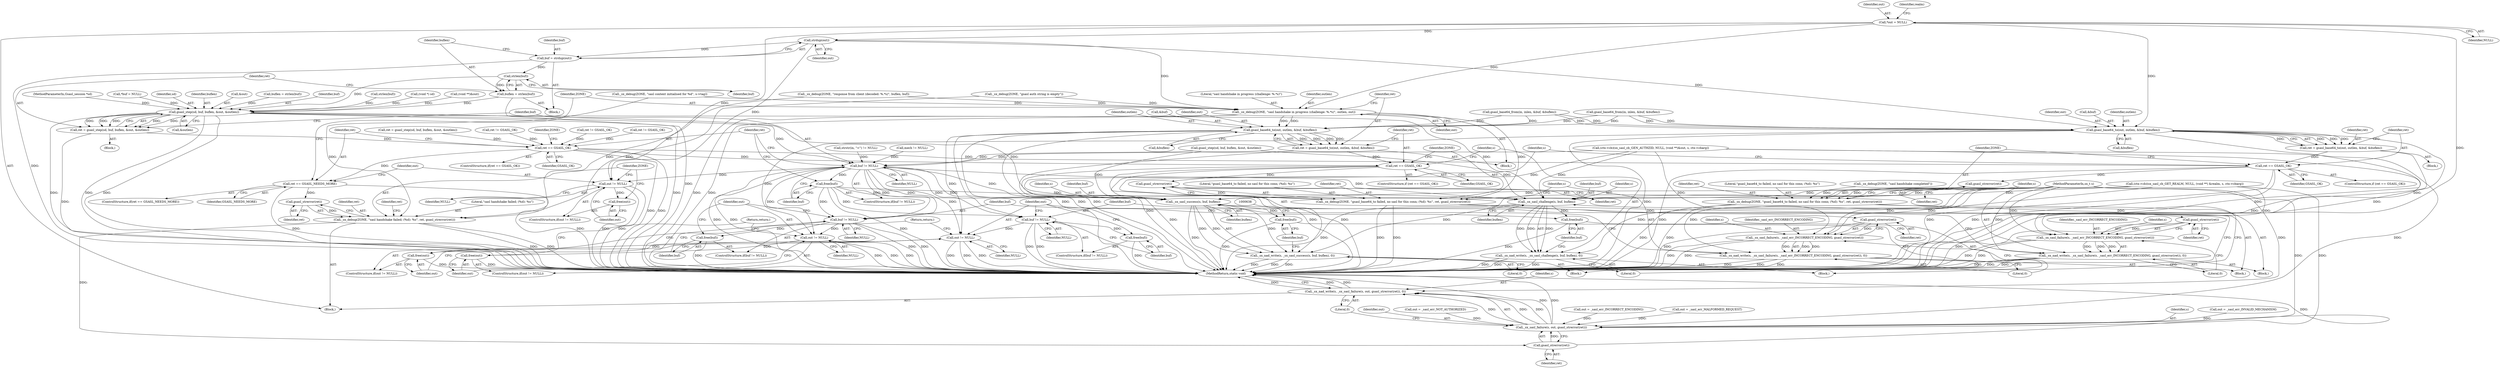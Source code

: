 digraph "0_jabberd2_8416ae54ecefa670534f27a31db71d048b9c7f16_0@API" {
"1000446" [label="(Call,strdup(out))"];
"1000144" [label="(Call,*out = NULL)"];
"1000444" [label="(Call,buf = strdup(out))"];
"1000450" [label="(Call,strlen(buf))"];
"1000448" [label="(Call,buflen = strlen(buf))"];
"1000521" [label="(Call,gsasl_step(sd, buf, buflen, &out, &outlen))"];
"1000519" [label="(Call,ret = gsasl_step(sd, buf, buflen, &out, &outlen))"];
"1000605" [label="(Call,ret == GSASL_OK)"];
"1000622" [label="(Call,ret == GSASL_OK)"];
"1000669" [label="(Call,gsasl_strerror(ret))"];
"1000665" [label="(Call,_sx_debug(ZONE, \"gsasl_base64_to failed, no sasl for this conn; (%d): %s\", ret, gsasl_strerror(ret)))"];
"1000676" [label="(Call,gsasl_strerror(ret))"];
"1000673" [label="(Call,_sx_sasl_failure(s, _sasl_err_INCORRECT_ENCODING, gsasl_strerror(ret)))"];
"1000671" [label="(Call,_sx_nad_write(s, _sx_sasl_failure(s, _sasl_err_INCORRECT_ENCODING, gsasl_strerror(ret)), 0))"];
"1000693" [label="(Call,ret == GSASL_NEEDS_MORE)"];
"1000764" [label="(Call,gsasl_strerror(ret))"];
"1000760" [label="(Call,_sx_debug(ZONE, \"sasl handshake failed; (%d): %s\", ret, gsasl_strerror(ret)))"];
"1000802" [label="(Call,gsasl_strerror(ret))"];
"1000799" [label="(Call,_sx_sasl_failure(s, out, gsasl_strerror(ret)))"];
"1000797" [label="(Call,_sx_nad_write(s, _sx_sasl_failure(s, out, gsasl_strerror(ret)), 0))"];
"1000712" [label="(Call,ret == GSASL_OK)"];
"1000731" [label="(Call,gsasl_strerror(ret))"];
"1000727" [label="(Call,_sx_debug(ZONE, \"gsasl_base64_to failed, no sasl for this conn; (%d): %s\", ret, gsasl_strerror(ret)))"];
"1000738" [label="(Call,gsasl_strerror(ret))"];
"1000735" [label="(Call,_sx_sasl_failure(s, _sasl_err_INCORRECT_ENCODING, gsasl_strerror(ret)))"];
"1000733" [label="(Call,_sx_nad_write(s, _sx_sasl_failure(s, _sasl_err_INCORRECT_ENCODING, gsasl_strerror(ret)), 0))"];
"1000599" [label="(Call,buf != NULL)"];
"1000602" [label="(Call,free(buf))"];
"1000628" [label="(Call,_sx_sasl_success(s, buf, buflen))"];
"1000626" [label="(Call,_sx_nad_write(s, _sx_sasl_success(s, buf, buflen), 0))"];
"1000633" [label="(Call,free(buf))"];
"1000680" [label="(Call,buf != NULL)"];
"1000683" [label="(Call,free(buf))"];
"1000686" [label="(Call,out != NULL)"];
"1000689" [label="(Call,free(out))"];
"1000718" [label="(Call,_sx_sasl_challenge(s, buf, buflen))"];
"1000716" [label="(Call,_sx_nad_write(s, _sx_sasl_challenge(s, buf, buflen), 0))"];
"1000723" [label="(Call,free(buf))"];
"1000742" [label="(Call,buf != NULL)"];
"1000745" [label="(Call,free(buf))"];
"1000748" [label="(Call,out != NULL)"];
"1000751" [label="(Call,free(out))"];
"1000755" [label="(Call,out != NULL)"];
"1000758" [label="(Call,free(out))"];
"1000614" [label="(Call,gsasl_base64_to(out, outlen, &buf, &buflen))"];
"1000612" [label="(Call,ret = gsasl_base64_to(out, outlen, &buf, &buflen))"];
"1000697" [label="(Call,_sx_debug(ZONE, \"sasl handshake in progress (challenge: %.*s)\", outlen, out))"];
"1000704" [label="(Call,gsasl_base64_to(out, outlen, &buf, &buflen))"];
"1000702" [label="(Call,ret = gsasl_base64_to(out, outlen, &buf, &buflen))"];
"1000680" [label="(Call,buf != NULL)"];
"1000471" [label="(Call,_sx_debug(ZONE, \"gsasl auth string is empty\"))"];
"1000445" [label="(Identifier,buf)"];
"1000765" [label="(Identifier,ret)"];
"1000798" [label="(Identifier,s)"];
"1000707" [label="(Call,&buf)"];
"1000447" [label="(Identifier,out)"];
"1000145" [label="(Identifier,out)"];
"1000609" [label="(Call,_sx_debug(ZONE, \"sasl handshake completed\"))"];
"1000735" [label="(Call,_sx_sasl_failure(s, _sasl_err_INCORRECT_ENCODING, gsasl_strerror(ret)))"];
"1000602" [label="(Call,free(buf))"];
"1000617" [label="(Call,&buf)"];
"1000626" [label="(Call,_sx_nad_write(s, _sx_sasl_success(s, buf, buflen), 0))"];
"1000668" [label="(Identifier,ret)"];
"1000705" [label="(Identifier,out)"];
"1000699" [label="(Literal,\"sasl handshake in progress (challenge: %.*s)\")"];
"1000583" [label="(Call,_sx_debug(ZONE, \"response from client (decoded: %.*s)\", buflen, buf))"];
"1000215" [label="(Call,ret != GSASL_OK)"];
"1000797" [label="(Call,_sx_nad_write(s, _sx_sasl_failure(s, out, gsasl_strerror(ret)), 0))"];
"1000423" [label="(Call,(void *) sd)"];
"1000590" [label="(Call,gsasl_step(sd, buf, buflen, &out, &outlen))"];
"1000742" [label="(Call,buf != NULL)"];
"1000634" [label="(Identifier,buf)"];
"1000689" [label="(Call,free(out))"];
"1000718" [label="(Call,_sx_sasl_challenge(s, buf, buflen))"];
"1000601" [label="(Identifier,NULL)"];
"1000433" [label="(Call,(ctx->cb)(sx_sasl_cb_GEN_AUTHZID, NULL, (void **)&out, s, ctx->cbarg))"];
"1000606" [label="(Identifier,ret)"];
"1000599" [label="(Call,buf != NULL)"];
"1000444" [label="(Call,buf = strdup(out))"];
"1000588" [label="(Call,ret = gsasl_step(sd, buf, buflen, &out, &outlen))"];
"1000167" [label="(Block,)"];
"1000789" [label="(Call,out = _sasl_err_INCORRECT_ENCODING)"];
"1000711" [label="(ControlStructure,if (ret == GSASL_OK))"];
"1000734" [label="(Identifier,s)"];
"1000522" [label="(Identifier,sd)"];
"1000533" [label="(Call,gsasl_base64_from(in, inlen, &buf, &buflen))"];
"1000805" [label="(MethodReturn,static void)"];
"1000715" [label="(Block,)"];
"1000146" [label="(Identifier,NULL)"];
"1000690" [label="(Identifier,out)"];
"1000713" [label="(Identifier,ret)"];
"1000681" [label="(Identifier,buf)"];
"1000744" [label="(Identifier,NULL)"];
"1000524" [label="(Identifier,buflen)"];
"1000730" [label="(Identifier,ret)"];
"1000756" [label="(Identifier,out)"];
"1000755" [label="(Call,out != NULL)"];
"1000598" [label="(ControlStructure,if(buf != NULL))"];
"1000739" [label="(Identifier,ret)"];
"1000794" [label="(Call,out = _sasl_err_MALFORMED_REQUEST)"];
"1000693" [label="(Call,ret == GSASL_NEEDS_MORE)"];
"1000610" [label="(Identifier,ZONE)"];
"1000695" [label="(Identifier,GSASL_NEEDS_MORE)"];
"1000126" [label="(Block,)"];
"1000120" [label="(MethodParameterIn,sx_t s)"];
"1000692" [label="(ControlStructure,if(ret == GSASL_NEEDS_MORE))"];
"1000762" [label="(Literal,\"sasl handshake failed; (%d): %s\")"];
"1000525" [label="(Call,&out)"];
"1000600" [label="(Identifier,buf)"];
"1000764" [label="(Call,gsasl_strerror(ret))"];
"1000717" [label="(Identifier,s)"];
"1000630" [label="(Identifier,buf)"];
"1000753" [label="(Return,return;)"];
"1000700" [label="(Identifier,outlen)"];
"1000521" [label="(Call,gsasl_step(sd, buf, buflen, &out, &outlen))"];
"1000520" [label="(Identifier,ret)"];
"1000803" [label="(Identifier,ret)"];
"1000675" [label="(Identifier,_sasl_err_INCORRECT_ENCODING)"];
"1000722" [label="(Literal,0)"];
"1000622" [label="(Call,ret == GSASL_OK)"];
"1000799" [label="(Call,_sx_sasl_failure(s, out, gsasl_strerror(ret)))"];
"1000448" [label="(Call,buflen = strlen(buf))"];
"1000679" [label="(ControlStructure,if(buf != NULL))"];
"1000527" [label="(Call,&outlen)"];
"1000409" [label="(Call,_sx_debug(ZONE, \"sasl context initialised for %d\", s->tag))"];
"1000122" [label="(MethodParameterIn,Gsasl_session *sd)"];
"1000698" [label="(Identifier,ZONE)"];
"1000616" [label="(Identifier,outlen)"];
"1000608" [label="(Block,)"];
"1000633" [label="(Call,free(buf))"];
"1000714" [label="(Identifier,GSASL_OK)"];
"1000628" [label="(Call,_sx_sasl_success(s, buf, buflen))"];
"1000697" [label="(Call,_sx_debug(ZONE, \"sasl handshake in progress (challenge: %.*s)\", outlen, out))"];
"1000733" [label="(Call,_sx_nad_write(s, _sx_sasl_failure(s, _sasl_err_INCORRECT_ENCODING, gsasl_strerror(ret)), 0))"];
"1000631" [label="(Identifier,buflen)"];
"1000737" [label="(Identifier,_sasl_err_INCORRECT_ENCODING)"];
"1000720" [label="(Identifier,buf)"];
"1000607" [label="(Identifier,GSASL_OK)"];
"1000723" [label="(Call,free(buf))"];
"1000149" [label="(Identifier,realm)"];
"1000519" [label="(Call,ret = gsasl_step(sd, buf, buflen, &out, &outlen))"];
"1000632" [label="(Literal,0)"];
"1000164" [label="(Call,mech != NULL)"];
"1000800" [label="(Identifier,s)"];
"1000685" [label="(ControlStructure,if(out != NULL))"];
"1000684" [label="(Identifier,buf)"];
"1000613" [label="(Identifier,ret)"];
"1000604" [label="(ControlStructure,if(ret == GSASL_OK))"];
"1000802" [label="(Call,gsasl_strerror(ret))"];
"1000757" [label="(Identifier,NULL)"];
"1000763" [label="(Identifier,ret)"];
"1000740" [label="(Literal,0)"];
"1000629" [label="(Identifier,s)"];
"1000605" [label="(Call,ret == GSASL_OK)"];
"1000674" [label="(Identifier,s)"];
"1000767" [label="(Identifier,ret)"];
"1000741" [label="(ControlStructure,if(buf != NULL))"];
"1000614" [label="(Call,gsasl_base64_to(out, outlen, &buf, &buflen))"];
"1000736" [label="(Identifier,s)"];
"1000612" [label="(Call,ret = gsasl_base64_to(out, outlen, &buf, &buflen))"];
"1000667" [label="(Literal,\"gsasl_base64_to failed, no sasl for this conn; (%d): %s\")"];
"1000758" [label="(Call,free(out))"];
"1000784" [label="(Call,out = _sasl_err_INVALID_MECHANISM)"];
"1000676" [label="(Call,gsasl_strerror(ret))"];
"1000745" [label="(Call,free(buf))"];
"1000749" [label="(Identifier,out)"];
"1000673" [label="(Call,_sx_sasl_failure(s, _sasl_err_INCORRECT_ENCODING, gsasl_strerror(ret)))"];
"1000696" [label="(Block,)"];
"1000702" [label="(Call,ret = gsasl_base64_to(out, outlen, &buf, &buflen))"];
"1000761" [label="(Identifier,ZONE)"];
"1000446" [label="(Call,strdup(out))"];
"1000677" [label="(Identifier,ret)"];
"1000686" [label="(Call,out != NULL)"];
"1000804" [label="(Literal,0)"];
"1000234" [label="(Call,(ctx->cb)(sx_sasl_cb_GET_REALM, NULL, (void **) &realm, s, ctx->cbarg))"];
"1000140" [label="(Call,*buf = NULL)"];
"1000704" [label="(Call,gsasl_base64_to(out, outlen, &buf, &buflen))"];
"1000751" [label="(Call,free(out))"];
"1000672" [label="(Identifier,s)"];
"1000687" [label="(Identifier,out)"];
"1000144" [label="(Call,*out = NULL)"];
"1000523" [label="(Identifier,buf)"];
"1000748" [label="(Call,out != NULL)"];
"1000754" [label="(ControlStructure,if(out != NULL))"];
"1000759" [label="(Identifier,out)"];
"1000436" [label="(Call,(void **)&out)"];
"1000752" [label="(Identifier,out)"];
"1000731" [label="(Call,gsasl_strerror(ret))"];
"1000716" [label="(Call,_sx_nad_write(s, _sx_sasl_challenge(s, buf, buflen), 0))"];
"1000451" [label="(Identifier,buf)"];
"1000670" [label="(Identifier,ret)"];
"1000449" [label="(Identifier,buflen)"];
"1000719" [label="(Identifier,s)"];
"1000743" [label="(Identifier,buf)"];
"1000664" [label="(Block,)"];
"1000738" [label="(Call,gsasl_strerror(ret))"];
"1000678" [label="(Literal,0)"];
"1000432" [label="(Block,)"];
"1000450" [label="(Call,strlen(buf))"];
"1000625" [label="(Block,)"];
"1000541" [label="(Call,ret != GSASL_OK)"];
"1000801" [label="(Identifier,out)"];
"1000619" [label="(Call,&buflen)"];
"1000732" [label="(Identifier,ret)"];
"1000701" [label="(Identifier,out)"];
"1000627" [label="(Identifier,s)"];
"1000480" [label="(Call,strlen(buf))"];
"1000615" [label="(Identifier,out)"];
"1000682" [label="(Identifier,NULL)"];
"1000694" [label="(Identifier,ret)"];
"1000455" [label="(Call,strstr(in, \"<\") != NULL)"];
"1000712" [label="(Call,ret == GSASL_OK)"];
"1000478" [label="(Call,buflen = strlen(buf))"];
"1000603" [label="(Identifier,buf)"];
"1000724" [label="(Identifier,buf)"];
"1000706" [label="(Identifier,outlen)"];
"1000623" [label="(Identifier,ret)"];
"1000691" [label="(Return,return;)"];
"1000729" [label="(Literal,\"gsasl_base64_to failed, no sasl for this conn; (%d): %s\")"];
"1000665" [label="(Call,_sx_debug(ZONE, \"gsasl_base64_to failed, no sasl for this conn; (%d): %s\", ret, gsasl_strerror(ret)))"];
"1000709" [label="(Call,&buflen)"];
"1000671" [label="(Call,_sx_nad_write(s, _sx_sasl_failure(s, _sasl_err_INCORRECT_ENCODING, gsasl_strerror(ret)), 0))"];
"1000486" [label="(Call,gsasl_base64_from(in, inlen, &buf, &buflen))"];
"1000669" [label="(Call,gsasl_strerror(ret))"];
"1000624" [label="(Identifier,GSASL_OK)"];
"1000760" [label="(Call,_sx_debug(ZONE, \"sasl handshake failed; (%d): %s\", ret, gsasl_strerror(ret)))"];
"1000728" [label="(Identifier,ZONE)"];
"1000721" [label="(Identifier,buflen)"];
"1000750" [label="(Identifier,NULL)"];
"1000494" [label="(Call,ret != GSASL_OK)"];
"1000688" [label="(Identifier,NULL)"];
"1000703" [label="(Identifier,ret)"];
"1000727" [label="(Call,_sx_debug(ZONE, \"gsasl_base64_to failed, no sasl for this conn; (%d): %s\", ret, gsasl_strerror(ret)))"];
"1000621" [label="(ControlStructure,if (ret == GSASL_OK))"];
"1000778" [label="(Call,out = _sasl_err_NOT_AUTHORIZED)"];
"1000747" [label="(ControlStructure,if(out != NULL))"];
"1000746" [label="(Identifier,buf)"];
"1000666" [label="(Identifier,ZONE)"];
"1000726" [label="(Block,)"];
"1000683" [label="(Call,free(buf))"];
"1000446" -> "1000444"  [label="AST: "];
"1000446" -> "1000447"  [label="CFG: "];
"1000447" -> "1000446"  [label="AST: "];
"1000444" -> "1000446"  [label="CFG: "];
"1000446" -> "1000444"  [label="DDG: "];
"1000144" -> "1000446"  [label="DDG: "];
"1000446" -> "1000614"  [label="DDG: "];
"1000446" -> "1000697"  [label="DDG: "];
"1000446" -> "1000755"  [label="DDG: "];
"1000144" -> "1000126"  [label="AST: "];
"1000144" -> "1000146"  [label="CFG: "];
"1000145" -> "1000144"  [label="AST: "];
"1000146" -> "1000144"  [label="AST: "];
"1000149" -> "1000144"  [label="CFG: "];
"1000144" -> "1000805"  [label="DDG: "];
"1000144" -> "1000614"  [label="DDG: "];
"1000144" -> "1000697"  [label="DDG: "];
"1000144" -> "1000755"  [label="DDG: "];
"1000444" -> "1000432"  [label="AST: "];
"1000445" -> "1000444"  [label="AST: "];
"1000449" -> "1000444"  [label="CFG: "];
"1000444" -> "1000805"  [label="DDG: "];
"1000444" -> "1000450"  [label="DDG: "];
"1000450" -> "1000448"  [label="AST: "];
"1000450" -> "1000451"  [label="CFG: "];
"1000451" -> "1000450"  [label="AST: "];
"1000448" -> "1000450"  [label="CFG: "];
"1000450" -> "1000448"  [label="DDG: "];
"1000450" -> "1000521"  [label="DDG: "];
"1000448" -> "1000432"  [label="AST: "];
"1000449" -> "1000448"  [label="AST: "];
"1000520" -> "1000448"  [label="CFG: "];
"1000448" -> "1000805"  [label="DDG: "];
"1000448" -> "1000521"  [label="DDG: "];
"1000521" -> "1000519"  [label="AST: "];
"1000521" -> "1000527"  [label="CFG: "];
"1000522" -> "1000521"  [label="AST: "];
"1000523" -> "1000521"  [label="AST: "];
"1000524" -> "1000521"  [label="AST: "];
"1000525" -> "1000521"  [label="AST: "];
"1000527" -> "1000521"  [label="AST: "];
"1000519" -> "1000521"  [label="CFG: "];
"1000521" -> "1000805"  [label="DDG: "];
"1000521" -> "1000805"  [label="DDG: "];
"1000521" -> "1000805"  [label="DDG: "];
"1000521" -> "1000805"  [label="DDG: "];
"1000521" -> "1000519"  [label="DDG: "];
"1000521" -> "1000519"  [label="DDG: "];
"1000521" -> "1000519"  [label="DDG: "];
"1000521" -> "1000519"  [label="DDG: "];
"1000521" -> "1000519"  [label="DDG: "];
"1000423" -> "1000521"  [label="DDG: "];
"1000122" -> "1000521"  [label="DDG: "];
"1000140" -> "1000521"  [label="DDG: "];
"1000480" -> "1000521"  [label="DDG: "];
"1000478" -> "1000521"  [label="DDG: "];
"1000436" -> "1000521"  [label="DDG: "];
"1000521" -> "1000599"  [label="DDG: "];
"1000521" -> "1000628"  [label="DDG: "];
"1000521" -> "1000718"  [label="DDG: "];
"1000519" -> "1000167"  [label="AST: "];
"1000520" -> "1000519"  [label="AST: "];
"1000600" -> "1000519"  [label="CFG: "];
"1000519" -> "1000805"  [label="DDG: "];
"1000519" -> "1000605"  [label="DDG: "];
"1000605" -> "1000604"  [label="AST: "];
"1000605" -> "1000607"  [label="CFG: "];
"1000606" -> "1000605"  [label="AST: "];
"1000607" -> "1000605"  [label="AST: "];
"1000610" -> "1000605"  [label="CFG: "];
"1000694" -> "1000605"  [label="CFG: "];
"1000605" -> "1000805"  [label="DDG: "];
"1000605" -> "1000805"  [label="DDG: "];
"1000588" -> "1000605"  [label="DDG: "];
"1000494" -> "1000605"  [label="DDG: "];
"1000215" -> "1000605"  [label="DDG: "];
"1000541" -> "1000605"  [label="DDG: "];
"1000605" -> "1000622"  [label="DDG: "];
"1000605" -> "1000693"  [label="DDG: "];
"1000605" -> "1000712"  [label="DDG: "];
"1000622" -> "1000621"  [label="AST: "];
"1000622" -> "1000624"  [label="CFG: "];
"1000623" -> "1000622"  [label="AST: "];
"1000624" -> "1000622"  [label="AST: "];
"1000627" -> "1000622"  [label="CFG: "];
"1000666" -> "1000622"  [label="CFG: "];
"1000622" -> "1000805"  [label="DDG: "];
"1000622" -> "1000805"  [label="DDG: "];
"1000622" -> "1000805"  [label="DDG: "];
"1000612" -> "1000622"  [label="DDG: "];
"1000622" -> "1000669"  [label="DDG: "];
"1000669" -> "1000665"  [label="AST: "];
"1000669" -> "1000670"  [label="CFG: "];
"1000670" -> "1000669"  [label="AST: "];
"1000665" -> "1000669"  [label="CFG: "];
"1000669" -> "1000665"  [label="DDG: "];
"1000665" -> "1000664"  [label="AST: "];
"1000666" -> "1000665"  [label="AST: "];
"1000667" -> "1000665"  [label="AST: "];
"1000668" -> "1000665"  [label="AST: "];
"1000672" -> "1000665"  [label="CFG: "];
"1000665" -> "1000805"  [label="DDG: "];
"1000665" -> "1000805"  [label="DDG: "];
"1000609" -> "1000665"  [label="DDG: "];
"1000665" -> "1000676"  [label="DDG: "];
"1000676" -> "1000673"  [label="AST: "];
"1000676" -> "1000677"  [label="CFG: "];
"1000677" -> "1000676"  [label="AST: "];
"1000673" -> "1000676"  [label="CFG: "];
"1000676" -> "1000805"  [label="DDG: "];
"1000676" -> "1000673"  [label="DDG: "];
"1000673" -> "1000671"  [label="AST: "];
"1000674" -> "1000673"  [label="AST: "];
"1000675" -> "1000673"  [label="AST: "];
"1000678" -> "1000673"  [label="CFG: "];
"1000673" -> "1000805"  [label="DDG: "];
"1000673" -> "1000805"  [label="DDG: "];
"1000673" -> "1000671"  [label="DDG: "];
"1000673" -> "1000671"  [label="DDG: "];
"1000673" -> "1000671"  [label="DDG: "];
"1000433" -> "1000673"  [label="DDG: "];
"1000120" -> "1000673"  [label="DDG: "];
"1000234" -> "1000673"  [label="DDG: "];
"1000671" -> "1000664"  [label="AST: "];
"1000671" -> "1000678"  [label="CFG: "];
"1000672" -> "1000671"  [label="AST: "];
"1000678" -> "1000671"  [label="AST: "];
"1000681" -> "1000671"  [label="CFG: "];
"1000671" -> "1000805"  [label="DDG: "];
"1000671" -> "1000805"  [label="DDG: "];
"1000671" -> "1000805"  [label="DDG: "];
"1000120" -> "1000671"  [label="DDG: "];
"1000693" -> "1000692"  [label="AST: "];
"1000693" -> "1000695"  [label="CFG: "];
"1000694" -> "1000693"  [label="AST: "];
"1000695" -> "1000693"  [label="AST: "];
"1000698" -> "1000693"  [label="CFG: "];
"1000756" -> "1000693"  [label="CFG: "];
"1000693" -> "1000805"  [label="DDG: "];
"1000693" -> "1000805"  [label="DDG: "];
"1000693" -> "1000764"  [label="DDG: "];
"1000764" -> "1000760"  [label="AST: "];
"1000764" -> "1000765"  [label="CFG: "];
"1000765" -> "1000764"  [label="AST: "];
"1000760" -> "1000764"  [label="CFG: "];
"1000764" -> "1000760"  [label="DDG: "];
"1000760" -> "1000126"  [label="AST: "];
"1000761" -> "1000760"  [label="AST: "];
"1000762" -> "1000760"  [label="AST: "];
"1000763" -> "1000760"  [label="AST: "];
"1000767" -> "1000760"  [label="CFG: "];
"1000760" -> "1000805"  [label="DDG: "];
"1000760" -> "1000805"  [label="DDG: "];
"1000471" -> "1000760"  [label="DDG: "];
"1000583" -> "1000760"  [label="DDG: "];
"1000409" -> "1000760"  [label="DDG: "];
"1000760" -> "1000802"  [label="DDG: "];
"1000802" -> "1000799"  [label="AST: "];
"1000802" -> "1000803"  [label="CFG: "];
"1000803" -> "1000802"  [label="AST: "];
"1000799" -> "1000802"  [label="CFG: "];
"1000802" -> "1000805"  [label="DDG: "];
"1000802" -> "1000799"  [label="DDG: "];
"1000799" -> "1000797"  [label="AST: "];
"1000800" -> "1000799"  [label="AST: "];
"1000801" -> "1000799"  [label="AST: "];
"1000804" -> "1000799"  [label="CFG: "];
"1000799" -> "1000805"  [label="DDG: "];
"1000799" -> "1000805"  [label="DDG: "];
"1000799" -> "1000797"  [label="DDG: "];
"1000799" -> "1000797"  [label="DDG: "];
"1000799" -> "1000797"  [label="DDG: "];
"1000433" -> "1000799"  [label="DDG: "];
"1000120" -> "1000799"  [label="DDG: "];
"1000234" -> "1000799"  [label="DDG: "];
"1000784" -> "1000799"  [label="DDG: "];
"1000789" -> "1000799"  [label="DDG: "];
"1000794" -> "1000799"  [label="DDG: "];
"1000778" -> "1000799"  [label="DDG: "];
"1000797" -> "1000126"  [label="AST: "];
"1000797" -> "1000804"  [label="CFG: "];
"1000798" -> "1000797"  [label="AST: "];
"1000804" -> "1000797"  [label="AST: "];
"1000805" -> "1000797"  [label="CFG: "];
"1000797" -> "1000805"  [label="DDG: "];
"1000797" -> "1000805"  [label="DDG: "];
"1000797" -> "1000805"  [label="DDG: "];
"1000120" -> "1000797"  [label="DDG: "];
"1000712" -> "1000711"  [label="AST: "];
"1000712" -> "1000714"  [label="CFG: "];
"1000713" -> "1000712"  [label="AST: "];
"1000714" -> "1000712"  [label="AST: "];
"1000717" -> "1000712"  [label="CFG: "];
"1000728" -> "1000712"  [label="CFG: "];
"1000712" -> "1000805"  [label="DDG: "];
"1000712" -> "1000805"  [label="DDG: "];
"1000712" -> "1000805"  [label="DDG: "];
"1000702" -> "1000712"  [label="DDG: "];
"1000712" -> "1000731"  [label="DDG: "];
"1000731" -> "1000727"  [label="AST: "];
"1000731" -> "1000732"  [label="CFG: "];
"1000732" -> "1000731"  [label="AST: "];
"1000727" -> "1000731"  [label="CFG: "];
"1000731" -> "1000727"  [label="DDG: "];
"1000727" -> "1000726"  [label="AST: "];
"1000728" -> "1000727"  [label="AST: "];
"1000729" -> "1000727"  [label="AST: "];
"1000730" -> "1000727"  [label="AST: "];
"1000734" -> "1000727"  [label="CFG: "];
"1000727" -> "1000805"  [label="DDG: "];
"1000727" -> "1000805"  [label="DDG: "];
"1000697" -> "1000727"  [label="DDG: "];
"1000727" -> "1000738"  [label="DDG: "];
"1000738" -> "1000735"  [label="AST: "];
"1000738" -> "1000739"  [label="CFG: "];
"1000739" -> "1000738"  [label="AST: "];
"1000735" -> "1000738"  [label="CFG: "];
"1000738" -> "1000805"  [label="DDG: "];
"1000738" -> "1000735"  [label="DDG: "];
"1000735" -> "1000733"  [label="AST: "];
"1000736" -> "1000735"  [label="AST: "];
"1000737" -> "1000735"  [label="AST: "];
"1000740" -> "1000735"  [label="CFG: "];
"1000735" -> "1000805"  [label="DDG: "];
"1000735" -> "1000805"  [label="DDG: "];
"1000735" -> "1000733"  [label="DDG: "];
"1000735" -> "1000733"  [label="DDG: "];
"1000735" -> "1000733"  [label="DDG: "];
"1000433" -> "1000735"  [label="DDG: "];
"1000120" -> "1000735"  [label="DDG: "];
"1000234" -> "1000735"  [label="DDG: "];
"1000733" -> "1000726"  [label="AST: "];
"1000733" -> "1000740"  [label="CFG: "];
"1000734" -> "1000733"  [label="AST: "];
"1000740" -> "1000733"  [label="AST: "];
"1000743" -> "1000733"  [label="CFG: "];
"1000733" -> "1000805"  [label="DDG: "];
"1000733" -> "1000805"  [label="DDG: "];
"1000733" -> "1000805"  [label="DDG: "];
"1000120" -> "1000733"  [label="DDG: "];
"1000599" -> "1000598"  [label="AST: "];
"1000599" -> "1000601"  [label="CFG: "];
"1000600" -> "1000599"  [label="AST: "];
"1000601" -> "1000599"  [label="AST: "];
"1000603" -> "1000599"  [label="CFG: "];
"1000606" -> "1000599"  [label="CFG: "];
"1000599" -> "1000805"  [label="DDG: "];
"1000599" -> "1000805"  [label="DDG: "];
"1000590" -> "1000599"  [label="DDG: "];
"1000455" -> "1000599"  [label="DDG: "];
"1000164" -> "1000599"  [label="DDG: "];
"1000433" -> "1000599"  [label="DDG: "];
"1000599" -> "1000602"  [label="DDG: "];
"1000599" -> "1000628"  [label="DDG: "];
"1000599" -> "1000680"  [label="DDG: "];
"1000599" -> "1000680"  [label="DDG: "];
"1000599" -> "1000686"  [label="DDG: "];
"1000599" -> "1000718"  [label="DDG: "];
"1000599" -> "1000742"  [label="DDG: "];
"1000599" -> "1000742"  [label="DDG: "];
"1000599" -> "1000748"  [label="DDG: "];
"1000599" -> "1000755"  [label="DDG: "];
"1000602" -> "1000598"  [label="AST: "];
"1000602" -> "1000603"  [label="CFG: "];
"1000603" -> "1000602"  [label="AST: "];
"1000606" -> "1000602"  [label="CFG: "];
"1000602" -> "1000805"  [label="DDG: "];
"1000602" -> "1000628"  [label="DDG: "];
"1000602" -> "1000680"  [label="DDG: "];
"1000602" -> "1000718"  [label="DDG: "];
"1000602" -> "1000742"  [label="DDG: "];
"1000628" -> "1000626"  [label="AST: "];
"1000628" -> "1000631"  [label="CFG: "];
"1000629" -> "1000628"  [label="AST: "];
"1000630" -> "1000628"  [label="AST: "];
"1000631" -> "1000628"  [label="AST: "];
"1000632" -> "1000628"  [label="CFG: "];
"1000628" -> "1000805"  [label="DDG: "];
"1000628" -> "1000626"  [label="DDG: "];
"1000628" -> "1000626"  [label="DDG: "];
"1000628" -> "1000626"  [label="DDG: "];
"1000433" -> "1000628"  [label="DDG: "];
"1000120" -> "1000628"  [label="DDG: "];
"1000234" -> "1000628"  [label="DDG: "];
"1000590" -> "1000628"  [label="DDG: "];
"1000628" -> "1000633"  [label="DDG: "];
"1000626" -> "1000625"  [label="AST: "];
"1000626" -> "1000632"  [label="CFG: "];
"1000627" -> "1000626"  [label="AST: "];
"1000632" -> "1000626"  [label="AST: "];
"1000634" -> "1000626"  [label="CFG: "];
"1000626" -> "1000805"  [label="DDG: "];
"1000626" -> "1000805"  [label="DDG: "];
"1000626" -> "1000805"  [label="DDG: "];
"1000120" -> "1000626"  [label="DDG: "];
"1000633" -> "1000625"  [label="AST: "];
"1000633" -> "1000634"  [label="CFG: "];
"1000634" -> "1000633"  [label="AST: "];
"1000638" -> "1000633"  [label="CFG: "];
"1000633" -> "1000805"  [label="DDG: "];
"1000680" -> "1000679"  [label="AST: "];
"1000680" -> "1000682"  [label="CFG: "];
"1000681" -> "1000680"  [label="AST: "];
"1000682" -> "1000680"  [label="AST: "];
"1000684" -> "1000680"  [label="CFG: "];
"1000687" -> "1000680"  [label="CFG: "];
"1000680" -> "1000805"  [label="DDG: "];
"1000680" -> "1000805"  [label="DDG: "];
"1000680" -> "1000683"  [label="DDG: "];
"1000680" -> "1000686"  [label="DDG: "];
"1000683" -> "1000679"  [label="AST: "];
"1000683" -> "1000684"  [label="CFG: "];
"1000684" -> "1000683"  [label="AST: "];
"1000687" -> "1000683"  [label="CFG: "];
"1000683" -> "1000805"  [label="DDG: "];
"1000686" -> "1000685"  [label="AST: "];
"1000686" -> "1000688"  [label="CFG: "];
"1000687" -> "1000686"  [label="AST: "];
"1000688" -> "1000686"  [label="AST: "];
"1000690" -> "1000686"  [label="CFG: "];
"1000691" -> "1000686"  [label="CFG: "];
"1000686" -> "1000805"  [label="DDG: "];
"1000686" -> "1000805"  [label="DDG: "];
"1000686" -> "1000805"  [label="DDG: "];
"1000614" -> "1000686"  [label="DDG: "];
"1000686" -> "1000689"  [label="DDG: "];
"1000689" -> "1000685"  [label="AST: "];
"1000689" -> "1000690"  [label="CFG: "];
"1000690" -> "1000689"  [label="AST: "];
"1000691" -> "1000689"  [label="CFG: "];
"1000689" -> "1000805"  [label="DDG: "];
"1000718" -> "1000716"  [label="AST: "];
"1000718" -> "1000721"  [label="CFG: "];
"1000719" -> "1000718"  [label="AST: "];
"1000720" -> "1000718"  [label="AST: "];
"1000721" -> "1000718"  [label="AST: "];
"1000722" -> "1000718"  [label="CFG: "];
"1000718" -> "1000805"  [label="DDG: "];
"1000718" -> "1000716"  [label="DDG: "];
"1000718" -> "1000716"  [label="DDG: "];
"1000718" -> "1000716"  [label="DDG: "];
"1000433" -> "1000718"  [label="DDG: "];
"1000120" -> "1000718"  [label="DDG: "];
"1000234" -> "1000718"  [label="DDG: "];
"1000590" -> "1000718"  [label="DDG: "];
"1000718" -> "1000723"  [label="DDG: "];
"1000716" -> "1000715"  [label="AST: "];
"1000716" -> "1000722"  [label="CFG: "];
"1000717" -> "1000716"  [label="AST: "];
"1000722" -> "1000716"  [label="AST: "];
"1000724" -> "1000716"  [label="CFG: "];
"1000716" -> "1000805"  [label="DDG: "];
"1000716" -> "1000805"  [label="DDG: "];
"1000716" -> "1000805"  [label="DDG: "];
"1000120" -> "1000716"  [label="DDG: "];
"1000723" -> "1000715"  [label="AST: "];
"1000723" -> "1000724"  [label="CFG: "];
"1000724" -> "1000723"  [label="AST: "];
"1000749" -> "1000723"  [label="CFG: "];
"1000723" -> "1000805"  [label="DDG: "];
"1000742" -> "1000741"  [label="AST: "];
"1000742" -> "1000744"  [label="CFG: "];
"1000743" -> "1000742"  [label="AST: "];
"1000744" -> "1000742"  [label="AST: "];
"1000746" -> "1000742"  [label="CFG: "];
"1000749" -> "1000742"  [label="CFG: "];
"1000742" -> "1000805"  [label="DDG: "];
"1000742" -> "1000805"  [label="DDG: "];
"1000742" -> "1000745"  [label="DDG: "];
"1000742" -> "1000748"  [label="DDG: "];
"1000745" -> "1000741"  [label="AST: "];
"1000745" -> "1000746"  [label="CFG: "];
"1000746" -> "1000745"  [label="AST: "];
"1000749" -> "1000745"  [label="CFG: "];
"1000745" -> "1000805"  [label="DDG: "];
"1000748" -> "1000747"  [label="AST: "];
"1000748" -> "1000750"  [label="CFG: "];
"1000749" -> "1000748"  [label="AST: "];
"1000750" -> "1000748"  [label="AST: "];
"1000752" -> "1000748"  [label="CFG: "];
"1000753" -> "1000748"  [label="CFG: "];
"1000748" -> "1000805"  [label="DDG: "];
"1000748" -> "1000805"  [label="DDG: "];
"1000748" -> "1000805"  [label="DDG: "];
"1000704" -> "1000748"  [label="DDG: "];
"1000748" -> "1000751"  [label="DDG: "];
"1000751" -> "1000747"  [label="AST: "];
"1000751" -> "1000752"  [label="CFG: "];
"1000752" -> "1000751"  [label="AST: "];
"1000753" -> "1000751"  [label="CFG: "];
"1000751" -> "1000805"  [label="DDG: "];
"1000755" -> "1000754"  [label="AST: "];
"1000755" -> "1000757"  [label="CFG: "];
"1000756" -> "1000755"  [label="AST: "];
"1000757" -> "1000755"  [label="AST: "];
"1000759" -> "1000755"  [label="CFG: "];
"1000761" -> "1000755"  [label="CFG: "];
"1000755" -> "1000805"  [label="DDG: "];
"1000755" -> "1000805"  [label="DDG: "];
"1000755" -> "1000758"  [label="DDG: "];
"1000758" -> "1000754"  [label="AST: "];
"1000758" -> "1000759"  [label="CFG: "];
"1000759" -> "1000758"  [label="AST: "];
"1000761" -> "1000758"  [label="CFG: "];
"1000614" -> "1000612"  [label="AST: "];
"1000614" -> "1000619"  [label="CFG: "];
"1000615" -> "1000614"  [label="AST: "];
"1000616" -> "1000614"  [label="AST: "];
"1000617" -> "1000614"  [label="AST: "];
"1000619" -> "1000614"  [label="AST: "];
"1000612" -> "1000614"  [label="CFG: "];
"1000614" -> "1000805"  [label="DDG: "];
"1000614" -> "1000805"  [label="DDG: "];
"1000614" -> "1000805"  [label="DDG: "];
"1000614" -> "1000612"  [label="DDG: "];
"1000614" -> "1000612"  [label="DDG: "];
"1000614" -> "1000612"  [label="DDG: "];
"1000614" -> "1000612"  [label="DDG: "];
"1000486" -> "1000614"  [label="DDG: "];
"1000486" -> "1000614"  [label="DDG: "];
"1000533" -> "1000614"  [label="DDG: "];
"1000533" -> "1000614"  [label="DDG: "];
"1000612" -> "1000608"  [label="AST: "];
"1000613" -> "1000612"  [label="AST: "];
"1000623" -> "1000612"  [label="CFG: "];
"1000612" -> "1000805"  [label="DDG: "];
"1000697" -> "1000696"  [label="AST: "];
"1000697" -> "1000701"  [label="CFG: "];
"1000698" -> "1000697"  [label="AST: "];
"1000699" -> "1000697"  [label="AST: "];
"1000700" -> "1000697"  [label="AST: "];
"1000701" -> "1000697"  [label="AST: "];
"1000703" -> "1000697"  [label="CFG: "];
"1000697" -> "1000805"  [label="DDG: "];
"1000697" -> "1000805"  [label="DDG: "];
"1000471" -> "1000697"  [label="DDG: "];
"1000583" -> "1000697"  [label="DDG: "];
"1000409" -> "1000697"  [label="DDG: "];
"1000697" -> "1000704"  [label="DDG: "];
"1000697" -> "1000704"  [label="DDG: "];
"1000704" -> "1000702"  [label="AST: "];
"1000704" -> "1000709"  [label="CFG: "];
"1000705" -> "1000704"  [label="AST: "];
"1000706" -> "1000704"  [label="AST: "];
"1000707" -> "1000704"  [label="AST: "];
"1000709" -> "1000704"  [label="AST: "];
"1000702" -> "1000704"  [label="CFG: "];
"1000704" -> "1000805"  [label="DDG: "];
"1000704" -> "1000805"  [label="DDG: "];
"1000704" -> "1000805"  [label="DDG: "];
"1000704" -> "1000702"  [label="DDG: "];
"1000704" -> "1000702"  [label="DDG: "];
"1000704" -> "1000702"  [label="DDG: "];
"1000704" -> "1000702"  [label="DDG: "];
"1000486" -> "1000704"  [label="DDG: "];
"1000486" -> "1000704"  [label="DDG: "];
"1000533" -> "1000704"  [label="DDG: "];
"1000533" -> "1000704"  [label="DDG: "];
"1000702" -> "1000696"  [label="AST: "];
"1000703" -> "1000702"  [label="AST: "];
"1000713" -> "1000702"  [label="CFG: "];
"1000702" -> "1000805"  [label="DDG: "];
}
